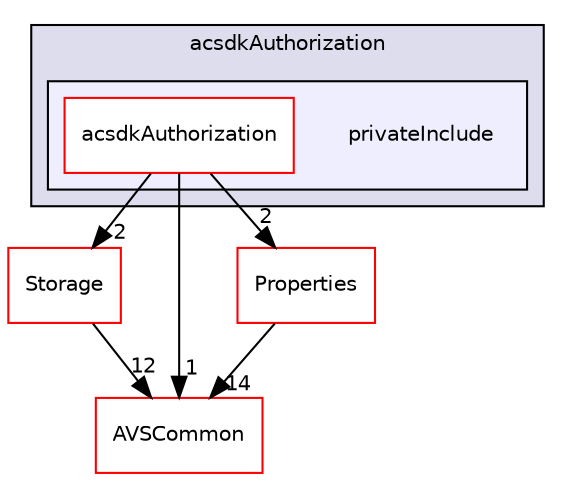 digraph "/workplace/avs-device-sdk/core/Authorization/acsdkAuthorization/privateInclude" {
  compound=true
  node [ fontsize="10", fontname="Helvetica"];
  edge [ labelfontsize="10", labelfontname="Helvetica"];
  subgraph clusterdir_a657ea8218925521064f3f31430b0c8a {
    graph [ bgcolor="#ddddee", pencolor="black", label="acsdkAuthorization" fontname="Helvetica", fontsize="10", URL="dir_a657ea8218925521064f3f31430b0c8a.html"]
  subgraph clusterdir_28a81a68eaf6073d1607ed4c38aa19d7 {
    graph [ bgcolor="#eeeeff", pencolor="black", label="" URL="dir_28a81a68eaf6073d1607ed4c38aa19d7.html"];
    dir_28a81a68eaf6073d1607ed4c38aa19d7 [shape=plaintext label="privateInclude"];
    dir_a6f0e6d9b6194b627bd3d47955fb1590 [shape=box label="acsdkAuthorization" color="red" fillcolor="white" style="filled" URL="dir_a6f0e6d9b6194b627bd3d47955fb1590.html"];
  }
  }
  dir_d29c5f5a2915d6c5388c9daae4f109c7 [shape=box label="Storage" fillcolor="white" style="filled" color="red" URL="dir_d29c5f5a2915d6c5388c9daae4f109c7.html"];
  dir_13e65effb2bde530b17b3d5eefcd0266 [shape=box label="AVSCommon" fillcolor="white" style="filled" color="red" URL="dir_13e65effb2bde530b17b3d5eefcd0266.html"];
  dir_72f2367c10fd2c46da13e851c6b1e25f [shape=box label="Properties" fillcolor="white" style="filled" color="red" URL="dir_72f2367c10fd2c46da13e851c6b1e25f.html"];
  dir_d29c5f5a2915d6c5388c9daae4f109c7->dir_13e65effb2bde530b17b3d5eefcd0266 [headlabel="12", labeldistance=1.5 headhref="dir_000793_000017.html"];
  dir_a6f0e6d9b6194b627bd3d47955fb1590->dir_d29c5f5a2915d6c5388c9daae4f109c7 [headlabel="2", labeldistance=1.5 headhref="dir_000580_000793.html"];
  dir_a6f0e6d9b6194b627bd3d47955fb1590->dir_13e65effb2bde530b17b3d5eefcd0266 [headlabel="1", labeldistance=1.5 headhref="dir_000580_000017.html"];
  dir_a6f0e6d9b6194b627bd3d47955fb1590->dir_72f2367c10fd2c46da13e851c6b1e25f [headlabel="2", labeldistance=1.5 headhref="dir_000580_000591.html"];
  dir_72f2367c10fd2c46da13e851c6b1e25f->dir_13e65effb2bde530b17b3d5eefcd0266 [headlabel="14", labeldistance=1.5 headhref="dir_000591_000017.html"];
}
